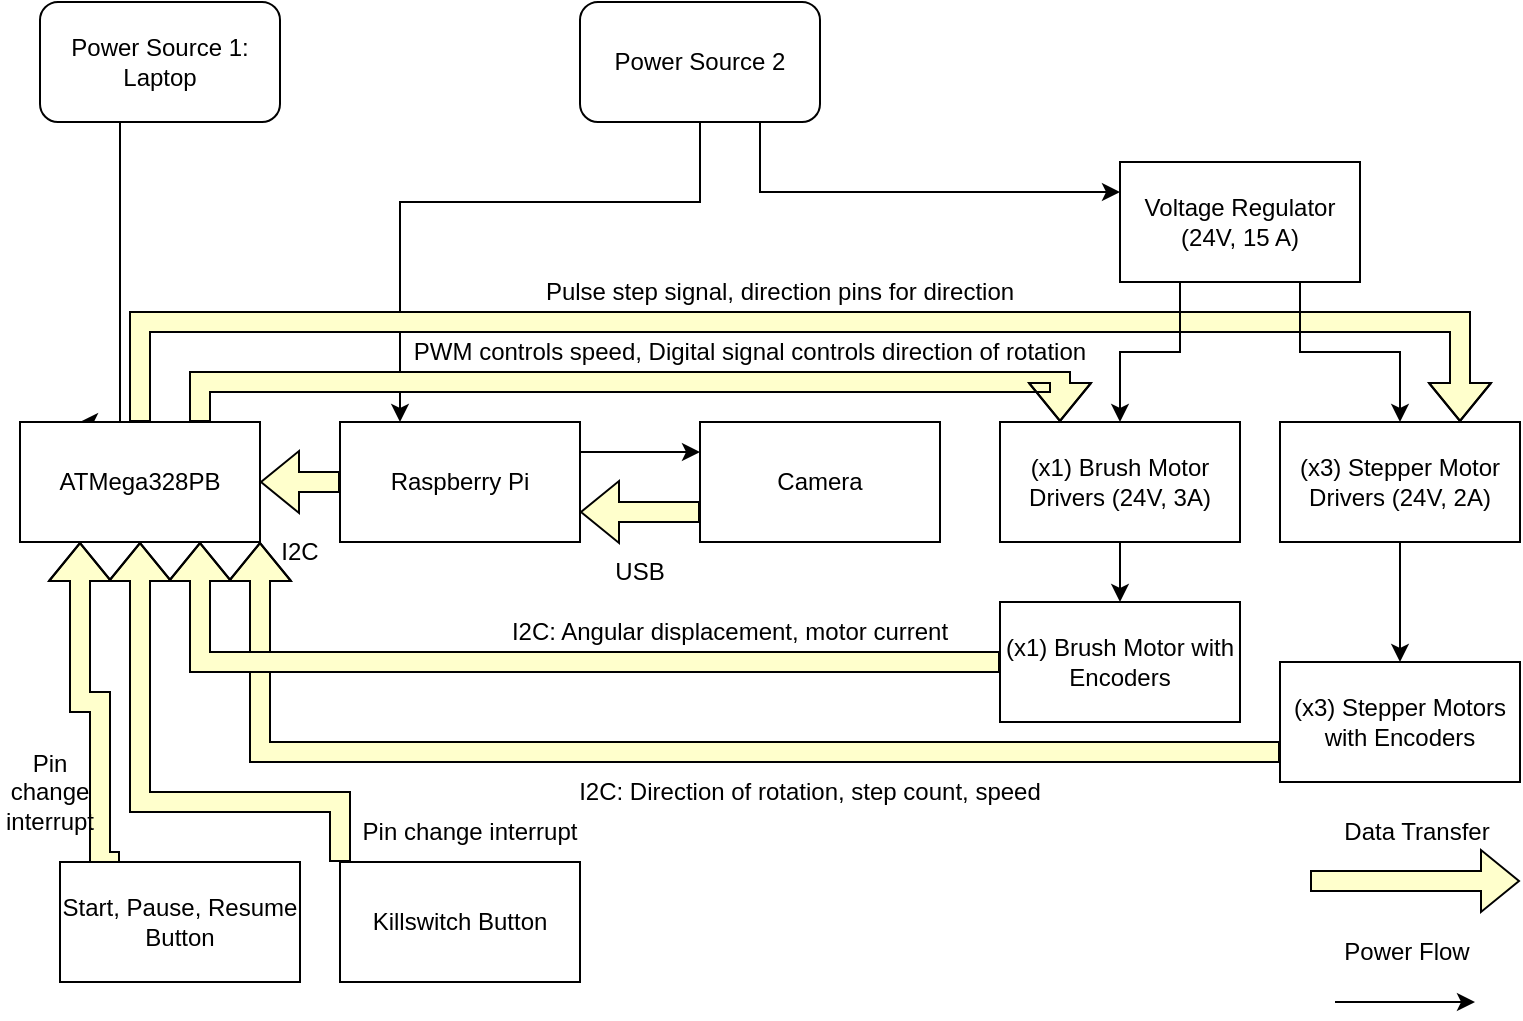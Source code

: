 <mxfile version="26.1.2">
  <diagram name="Page-1" id="dA9ISIGSVP2RbJfilWr2">
    <mxGraphModel dx="1034" dy="458" grid="1" gridSize="10" guides="1" tooltips="1" connect="1" arrows="1" fold="1" page="1" pageScale="1" pageWidth="850" pageHeight="1100" math="0" shadow="0">
      <root>
        <mxCell id="0" />
        <mxCell id="1" parent="0" />
        <mxCell id="lMMEnAEBY7Rnv78QAGbO-5" style="edgeStyle=orthogonalEdgeStyle;rounded=0;orthogonalLoop=1;jettySize=auto;html=1;entryX=0.25;entryY=0;entryDx=0;entryDy=0;exitX=0.5;exitY=1;exitDx=0;exitDy=0;" parent="1" source="lMMEnAEBY7Rnv78QAGbO-41" target="lMMEnAEBY7Rnv78QAGbO-4" edge="1">
          <mxGeometry relative="1" as="geometry">
            <mxPoint x="250" y="90" as="sourcePoint" />
            <mxPoint x="230" y="160" as="targetPoint" />
            <Array as="points">
              <mxPoint x="360" y="110" />
              <mxPoint x="210" y="110" />
            </Array>
          </mxGeometry>
        </mxCell>
        <mxCell id="lMMEnAEBY7Rnv78QAGbO-6" style="edgeStyle=orthogonalEdgeStyle;rounded=0;orthogonalLoop=1;jettySize=auto;html=1;exitX=0.25;exitY=1;exitDx=0;exitDy=0;entryX=0.25;entryY=0;entryDx=0;entryDy=0;" parent="1" source="lMMEnAEBY7Rnv78QAGbO-2" target="lMMEnAEBY7Rnv78QAGbO-3" edge="1">
          <mxGeometry relative="1" as="geometry">
            <mxPoint x="120" y="160" as="targetPoint" />
            <Array as="points">
              <mxPoint x="70" y="70" />
            </Array>
          </mxGeometry>
        </mxCell>
        <mxCell id="lMMEnAEBY7Rnv78QAGbO-2" value="Power Source 1: Laptop" style="rounded=1;whiteSpace=wrap;html=1;" parent="1" vertex="1">
          <mxGeometry x="30" y="10" width="120" height="60" as="geometry" />
        </mxCell>
        <mxCell id="P1vxrx1TQENAgPRz93mc-3" style="edgeStyle=orthogonalEdgeStyle;rounded=0;orthogonalLoop=1;jettySize=auto;html=1;exitX=0.5;exitY=0;exitDx=0;exitDy=0;entryX=0.75;entryY=0;entryDx=0;entryDy=0;shape=flexArrow;fillColor=#FFFFCC;" parent="1" source="lMMEnAEBY7Rnv78QAGbO-3" target="lMMEnAEBY7Rnv78QAGbO-7" edge="1">
          <mxGeometry relative="1" as="geometry">
            <Array as="points">
              <mxPoint x="80" y="170" />
              <mxPoint x="740" y="170" />
            </Array>
          </mxGeometry>
        </mxCell>
        <mxCell id="P1vxrx1TQENAgPRz93mc-4" style="edgeStyle=orthogonalEdgeStyle;rounded=0;orthogonalLoop=1;jettySize=auto;html=1;exitX=0.75;exitY=0;exitDx=0;exitDy=0;entryX=0.25;entryY=0;entryDx=0;entryDy=0;shape=flexArrow;fillColor=#FFFFCC;" parent="1" source="lMMEnAEBY7Rnv78QAGbO-3" target="lMMEnAEBY7Rnv78QAGbO-19" edge="1">
          <mxGeometry relative="1" as="geometry" />
        </mxCell>
        <mxCell id="lMMEnAEBY7Rnv78QAGbO-3" value="ATMega328PB" style="rounded=0;whiteSpace=wrap;html=1;" parent="1" vertex="1">
          <mxGeometry x="20" y="220" width="120" height="60" as="geometry" />
        </mxCell>
        <mxCell id="lMMEnAEBY7Rnv78QAGbO-39" style="edgeStyle=orthogonalEdgeStyle;rounded=0;orthogonalLoop=1;jettySize=auto;html=1;exitX=1;exitY=0.25;exitDx=0;exitDy=0;entryX=0;entryY=0.25;entryDx=0;entryDy=0;" parent="1" source="lMMEnAEBY7Rnv78QAGbO-4" target="lMMEnAEBY7Rnv78QAGbO-16" edge="1">
          <mxGeometry relative="1" as="geometry" />
        </mxCell>
        <mxCell id="v1QDWX8DnBojuXd7kbeD-2" style="edgeStyle=orthogonalEdgeStyle;rounded=0;orthogonalLoop=1;jettySize=auto;html=1;exitX=0;exitY=0.5;exitDx=0;exitDy=0;entryX=1;entryY=0.5;entryDx=0;entryDy=0;shape=flexArrow;fillColor=#FFFFCC;" edge="1" parent="1" source="lMMEnAEBY7Rnv78QAGbO-4" target="lMMEnAEBY7Rnv78QAGbO-3">
          <mxGeometry relative="1" as="geometry" />
        </mxCell>
        <mxCell id="lMMEnAEBY7Rnv78QAGbO-4" value="Raspberry Pi" style="rounded=0;whiteSpace=wrap;html=1;" parent="1" vertex="1">
          <mxGeometry x="180" y="220" width="120" height="60" as="geometry" />
        </mxCell>
        <mxCell id="lMMEnAEBY7Rnv78QAGbO-11" style="edgeStyle=orthogonalEdgeStyle;rounded=0;orthogonalLoop=1;jettySize=auto;html=1;exitX=0.5;exitY=1;exitDx=0;exitDy=0;" parent="1" source="lMMEnAEBY7Rnv78QAGbO-7" target="lMMEnAEBY7Rnv78QAGbO-8" edge="1">
          <mxGeometry relative="1" as="geometry" />
        </mxCell>
        <mxCell id="lMMEnAEBY7Rnv78QAGbO-7" value="(x3) Stepper Motor Drivers (24V, 2A)" style="rounded=0;whiteSpace=wrap;html=1;" parent="1" vertex="1">
          <mxGeometry x="650" y="220" width="120" height="60" as="geometry" />
        </mxCell>
        <mxCell id="P1vxrx1TQENAgPRz93mc-14" style="edgeStyle=orthogonalEdgeStyle;rounded=0;orthogonalLoop=1;jettySize=auto;html=1;exitX=0;exitY=0.75;exitDx=0;exitDy=0;entryX=1;entryY=1;entryDx=0;entryDy=0;shape=flexArrow;fillColor=#FFFFCC;" parent="1" source="lMMEnAEBY7Rnv78QAGbO-8" target="lMMEnAEBY7Rnv78QAGbO-3" edge="1">
          <mxGeometry relative="1" as="geometry" />
        </mxCell>
        <mxCell id="lMMEnAEBY7Rnv78QAGbO-8" value="(x3) Stepper Motors with Encoders" style="rounded=0;whiteSpace=wrap;html=1;" parent="1" vertex="1">
          <mxGeometry x="650" y="340" width="120" height="60" as="geometry" />
        </mxCell>
        <mxCell id="lMMEnAEBY7Rnv78QAGbO-12" value="(x1) Brush Motor with Encoders" style="rounded=0;whiteSpace=wrap;html=1;" parent="1" vertex="1">
          <mxGeometry x="510" y="310" width="120" height="60" as="geometry" />
        </mxCell>
        <mxCell id="P1vxrx1TQENAgPRz93mc-15" style="edgeStyle=orthogonalEdgeStyle;rounded=0;orthogonalLoop=1;jettySize=auto;html=1;exitX=0;exitY=0.75;exitDx=0;exitDy=0;entryX=1;entryY=0.75;entryDx=0;entryDy=0;shape=flexArrow;fillColor=#FFFFCC;" parent="1" source="lMMEnAEBY7Rnv78QAGbO-16" target="lMMEnAEBY7Rnv78QAGbO-4" edge="1">
          <mxGeometry relative="1" as="geometry" />
        </mxCell>
        <mxCell id="lMMEnAEBY7Rnv78QAGbO-16" value="Camera" style="rounded=0;whiteSpace=wrap;html=1;" parent="1" vertex="1">
          <mxGeometry x="360" y="220" width="120" height="60" as="geometry" />
        </mxCell>
        <mxCell id="lMMEnAEBY7Rnv78QAGbO-21" style="edgeStyle=orthogonalEdgeStyle;rounded=0;orthogonalLoop=1;jettySize=auto;html=1;exitX=0.5;exitY=1;exitDx=0;exitDy=0;" parent="1" source="lMMEnAEBY7Rnv78QAGbO-19" target="lMMEnAEBY7Rnv78QAGbO-12" edge="1">
          <mxGeometry relative="1" as="geometry" />
        </mxCell>
        <mxCell id="lMMEnAEBY7Rnv78QAGbO-19" value="(x1) Brush Motor Drivers (24V, 3A)" style="rounded=0;whiteSpace=wrap;html=1;" parent="1" vertex="1">
          <mxGeometry x="510" y="220" width="120" height="60" as="geometry" />
        </mxCell>
        <mxCell id="P1vxrx1TQENAgPRz93mc-12" style="edgeStyle=orthogonalEdgeStyle;rounded=0;orthogonalLoop=1;jettySize=auto;html=1;exitX=0.25;exitY=0;exitDx=0;exitDy=0;entryX=0.25;entryY=1;entryDx=0;entryDy=0;shape=flexArrow;fillColor=#FFFFCC;" parent="1" source="lMMEnAEBY7Rnv78QAGbO-25" target="lMMEnAEBY7Rnv78QAGbO-3" edge="1">
          <mxGeometry relative="1" as="geometry">
            <Array as="points">
              <mxPoint x="60" y="440" />
              <mxPoint x="60" y="360" />
              <mxPoint x="50" y="360" />
            </Array>
          </mxGeometry>
        </mxCell>
        <mxCell id="lMMEnAEBY7Rnv78QAGbO-25" value="Start, Pause, Resume Button" style="rounded=0;whiteSpace=wrap;html=1;" parent="1" vertex="1">
          <mxGeometry x="40" y="440" width="120" height="60" as="geometry" />
        </mxCell>
        <mxCell id="v1QDWX8DnBojuXd7kbeD-4" style="edgeStyle=orthogonalEdgeStyle;rounded=0;orthogonalLoop=1;jettySize=auto;html=1;exitX=0;exitY=0;exitDx=0;exitDy=0;entryX=0.5;entryY=1;entryDx=0;entryDy=0;shape=flexArrow;fillColor=#FFFFCC;" edge="1" parent="1" source="lMMEnAEBY7Rnv78QAGbO-26" target="lMMEnAEBY7Rnv78QAGbO-3">
          <mxGeometry relative="1" as="geometry">
            <Array as="points">
              <mxPoint x="180" y="410" />
              <mxPoint x="80" y="410" />
            </Array>
          </mxGeometry>
        </mxCell>
        <mxCell id="lMMEnAEBY7Rnv78QAGbO-26" value="Killswitch Button" style="rounded=0;whiteSpace=wrap;html=1;" parent="1" vertex="1">
          <mxGeometry x="180" y="440" width="120" height="60" as="geometry" />
        </mxCell>
        <mxCell id="lMMEnAEBY7Rnv78QAGbO-29" value="" style="endArrow=classic;html=1;rounded=0;" parent="1" edge="1">
          <mxGeometry width="50" height="50" relative="1" as="geometry">
            <mxPoint x="677.5" y="510" as="sourcePoint" />
            <mxPoint x="747.5" y="510" as="targetPoint" />
          </mxGeometry>
        </mxCell>
        <mxCell id="lMMEnAEBY7Rnv78QAGbO-33" value="Power Flow" style="text;html=1;align=center;verticalAlign=middle;resizable=0;points=[];autosize=1;strokeColor=none;fillColor=none;" parent="1" vertex="1">
          <mxGeometry x="667.5" y="470" width="90" height="30" as="geometry" />
        </mxCell>
        <mxCell id="lMMEnAEBY7Rnv78QAGbO-34" value="Data Transfer" style="text;html=1;align=center;verticalAlign=middle;resizable=0;points=[];autosize=1;strokeColor=none;fillColor=none;" parent="1" vertex="1">
          <mxGeometry x="667.5" y="410" width="100" height="30" as="geometry" />
        </mxCell>
        <mxCell id="lMMEnAEBY7Rnv78QAGbO-43" style="edgeStyle=orthogonalEdgeStyle;rounded=0;orthogonalLoop=1;jettySize=auto;html=1;exitX=0.25;exitY=1;exitDx=0;exitDy=0;entryX=0.5;entryY=0;entryDx=0;entryDy=0;" parent="1" source="lMMEnAEBY7Rnv78QAGbO-38" target="lMMEnAEBY7Rnv78QAGbO-19" edge="1">
          <mxGeometry relative="1" as="geometry" />
        </mxCell>
        <mxCell id="lMMEnAEBY7Rnv78QAGbO-44" style="edgeStyle=orthogonalEdgeStyle;rounded=0;orthogonalLoop=1;jettySize=auto;html=1;exitX=0.75;exitY=1;exitDx=0;exitDy=0;entryX=0.5;entryY=0;entryDx=0;entryDy=0;" parent="1" source="lMMEnAEBY7Rnv78QAGbO-38" target="lMMEnAEBY7Rnv78QAGbO-7" edge="1">
          <mxGeometry relative="1" as="geometry" />
        </mxCell>
        <mxCell id="lMMEnAEBY7Rnv78QAGbO-55" style="edgeStyle=orthogonalEdgeStyle;rounded=0;orthogonalLoop=1;jettySize=auto;html=1;exitX=0.75;exitY=1;exitDx=0;exitDy=0;entryX=0;entryY=0.25;entryDx=0;entryDy=0;" parent="1" source="lMMEnAEBY7Rnv78QAGbO-41" target="lMMEnAEBY7Rnv78QAGbO-38" edge="1">
          <mxGeometry relative="1" as="geometry" />
        </mxCell>
        <mxCell id="lMMEnAEBY7Rnv78QAGbO-41" value="Power Source 2" style="rounded=1;whiteSpace=wrap;html=1;" parent="1" vertex="1">
          <mxGeometry x="300" y="10" width="120" height="60" as="geometry" />
        </mxCell>
        <mxCell id="lMMEnAEBY7Rnv78QAGbO-38" value="Voltage Regulator (24V, 15 A)" style="rounded=0;whiteSpace=wrap;html=1;" parent="1" vertex="1">
          <mxGeometry x="570" y="90" width="120" height="60" as="geometry" />
        </mxCell>
        <mxCell id="lMMEnAEBY7Rnv78QAGbO-49" value="Pulse step signal, direction pins for direction" style="text;html=1;align=center;verticalAlign=middle;whiteSpace=wrap;rounded=0;" parent="1" vertex="1">
          <mxGeometry x="280" y="140" width="240" height="30" as="geometry" />
        </mxCell>
        <mxCell id="lMMEnAEBY7Rnv78QAGbO-50" value="PWM controls speed, Digital signal controls direction of rotation" style="text;html=1;align=center;verticalAlign=middle;whiteSpace=wrap;rounded=0;" parent="1" vertex="1">
          <mxGeometry x="210" y="170" width="350" height="30" as="geometry" />
        </mxCell>
        <mxCell id="lMMEnAEBY7Rnv78QAGbO-52" value="I2C: Direction of rotation, step count, speed" style="text;html=1;align=center;verticalAlign=middle;whiteSpace=wrap;rounded=0;" parent="1" vertex="1">
          <mxGeometry x="290" y="390" width="250" height="30" as="geometry" />
        </mxCell>
        <mxCell id="lMMEnAEBY7Rnv78QAGbO-53" value="I2C: Angular displacement, motor current" style="text;html=1;align=center;verticalAlign=middle;whiteSpace=wrap;rounded=0;" parent="1" vertex="1">
          <mxGeometry x="250" y="310" width="250" height="30" as="geometry" />
        </mxCell>
        <mxCell id="P1vxrx1TQENAgPRz93mc-10" value="" style="endArrow=classic;html=1;rounded=0;shape=flexArrow;fillColor=#FFFFCC;" parent="1" edge="1">
          <mxGeometry width="50" height="50" relative="1" as="geometry">
            <mxPoint x="665" y="449.5" as="sourcePoint" />
            <mxPoint x="770" y="449.5" as="targetPoint" />
          </mxGeometry>
        </mxCell>
        <mxCell id="P1vxrx1TQENAgPRz93mc-11" style="edgeStyle=orthogonalEdgeStyle;rounded=0;orthogonalLoop=1;jettySize=auto;html=1;exitX=0;exitY=0.5;exitDx=0;exitDy=0;entryX=0.75;entryY=1;entryDx=0;entryDy=0;shape=flexArrow;fillColor=#FFFFCC;" parent="1" source="lMMEnAEBY7Rnv78QAGbO-12" target="lMMEnAEBY7Rnv78QAGbO-3" edge="1">
          <mxGeometry relative="1" as="geometry" />
        </mxCell>
        <mxCell id="P1vxrx1TQENAgPRz93mc-17" value="USB" style="text;html=1;align=center;verticalAlign=middle;whiteSpace=wrap;rounded=0;" parent="1" vertex="1">
          <mxGeometry x="300" y="280" width="60" height="30" as="geometry" />
        </mxCell>
        <mxCell id="P1vxrx1TQENAgPRz93mc-19" value="Pin change interrupt" style="text;html=1;align=center;verticalAlign=middle;whiteSpace=wrap;rounded=0;" parent="1" vertex="1">
          <mxGeometry x="170" y="410" width="150" height="30" as="geometry" />
        </mxCell>
        <mxCell id="P1vxrx1TQENAgPRz93mc-20" value="Pin change interrupt" style="text;html=1;align=center;verticalAlign=middle;whiteSpace=wrap;rounded=0;" parent="1" vertex="1">
          <mxGeometry x="10" y="390" width="50" height="30" as="geometry" />
        </mxCell>
        <mxCell id="v1QDWX8DnBojuXd7kbeD-5" value="I2C" style="text;html=1;align=center;verticalAlign=middle;whiteSpace=wrap;rounded=0;" vertex="1" parent="1">
          <mxGeometry x="130" y="270" width="60" height="30" as="geometry" />
        </mxCell>
      </root>
    </mxGraphModel>
  </diagram>
</mxfile>
